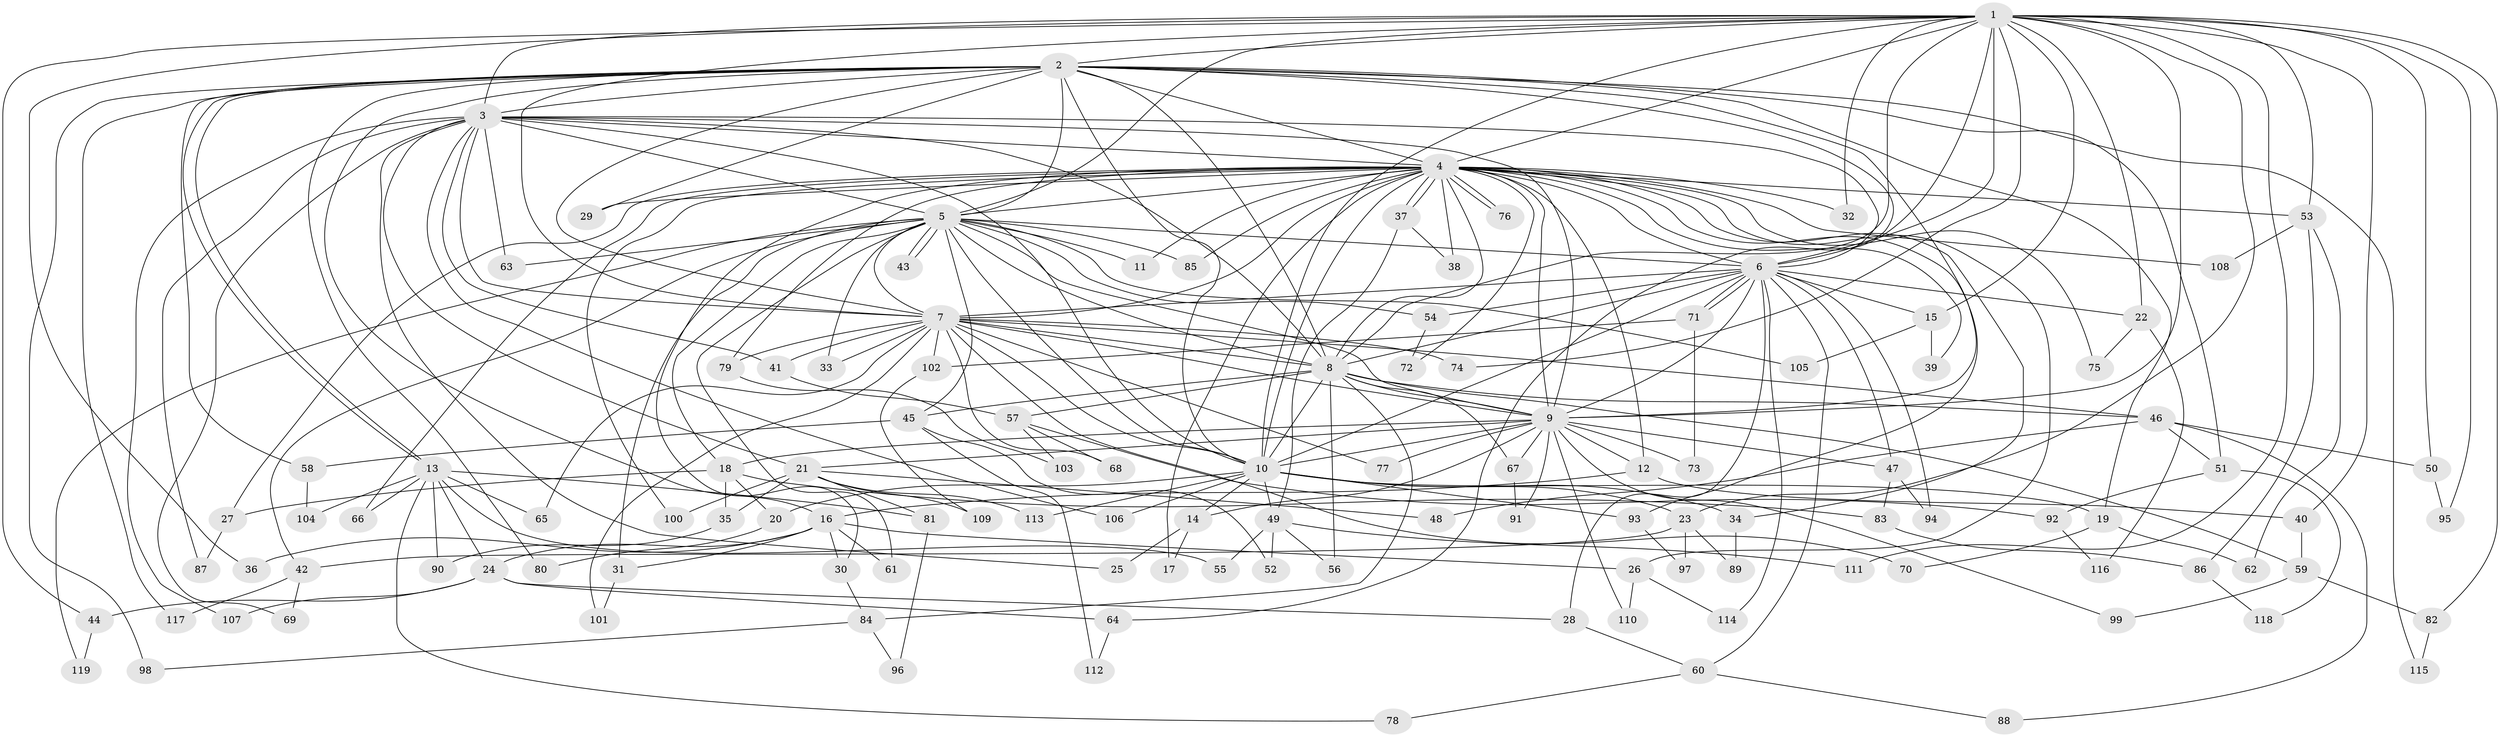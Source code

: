 // Generated by graph-tools (version 1.1) at 2025/01/03/09/25 03:01:30]
// undirected, 119 vertices, 263 edges
graph export_dot {
graph [start="1"]
  node [color=gray90,style=filled];
  1;
  2;
  3;
  4;
  5;
  6;
  7;
  8;
  9;
  10;
  11;
  12;
  13;
  14;
  15;
  16;
  17;
  18;
  19;
  20;
  21;
  22;
  23;
  24;
  25;
  26;
  27;
  28;
  29;
  30;
  31;
  32;
  33;
  34;
  35;
  36;
  37;
  38;
  39;
  40;
  41;
  42;
  43;
  44;
  45;
  46;
  47;
  48;
  49;
  50;
  51;
  52;
  53;
  54;
  55;
  56;
  57;
  58;
  59;
  60;
  61;
  62;
  63;
  64;
  65;
  66;
  67;
  68;
  69;
  70;
  71;
  72;
  73;
  74;
  75;
  76;
  77;
  78;
  79;
  80;
  81;
  82;
  83;
  84;
  85;
  86;
  87;
  88;
  89;
  90;
  91;
  92;
  93;
  94;
  95;
  96;
  97;
  98;
  99;
  100;
  101;
  102;
  103;
  104;
  105;
  106;
  107;
  108;
  109;
  110;
  111;
  112;
  113;
  114;
  115;
  116;
  117;
  118;
  119;
  1 -- 2;
  1 -- 3;
  1 -- 4;
  1 -- 5;
  1 -- 6;
  1 -- 7;
  1 -- 8;
  1 -- 9;
  1 -- 10;
  1 -- 15;
  1 -- 22;
  1 -- 23;
  1 -- 32;
  1 -- 36;
  1 -- 40;
  1 -- 44;
  1 -- 50;
  1 -- 53;
  1 -- 64;
  1 -- 74;
  1 -- 82;
  1 -- 95;
  1 -- 111;
  2 -- 3;
  2 -- 4;
  2 -- 5;
  2 -- 6;
  2 -- 7;
  2 -- 8;
  2 -- 9;
  2 -- 10;
  2 -- 13;
  2 -- 13;
  2 -- 16;
  2 -- 19;
  2 -- 29;
  2 -- 51;
  2 -- 58;
  2 -- 80;
  2 -- 98;
  2 -- 115;
  2 -- 117;
  3 -- 4;
  3 -- 5;
  3 -- 6;
  3 -- 7;
  3 -- 8;
  3 -- 9;
  3 -- 10;
  3 -- 21;
  3 -- 25;
  3 -- 41;
  3 -- 63;
  3 -- 69;
  3 -- 87;
  3 -- 106;
  3 -- 107;
  4 -- 5;
  4 -- 6;
  4 -- 7;
  4 -- 8;
  4 -- 9;
  4 -- 10;
  4 -- 11;
  4 -- 12;
  4 -- 17;
  4 -- 26;
  4 -- 27;
  4 -- 29;
  4 -- 30;
  4 -- 32;
  4 -- 34;
  4 -- 37;
  4 -- 37;
  4 -- 38;
  4 -- 39;
  4 -- 53;
  4 -- 66;
  4 -- 72;
  4 -- 75;
  4 -- 76;
  4 -- 76;
  4 -- 79;
  4 -- 85;
  4 -- 93;
  4 -- 100;
  4 -- 108;
  5 -- 6;
  5 -- 7;
  5 -- 8;
  5 -- 9;
  5 -- 10;
  5 -- 11;
  5 -- 18;
  5 -- 31;
  5 -- 33;
  5 -- 42;
  5 -- 43;
  5 -- 43;
  5 -- 45;
  5 -- 54;
  5 -- 61;
  5 -- 63;
  5 -- 85;
  5 -- 105;
  5 -- 119;
  6 -- 7;
  6 -- 8;
  6 -- 9;
  6 -- 10;
  6 -- 15;
  6 -- 22;
  6 -- 28;
  6 -- 47;
  6 -- 54;
  6 -- 60;
  6 -- 71;
  6 -- 71;
  6 -- 94;
  6 -- 114;
  7 -- 8;
  7 -- 9;
  7 -- 10;
  7 -- 33;
  7 -- 41;
  7 -- 46;
  7 -- 65;
  7 -- 68;
  7 -- 70;
  7 -- 74;
  7 -- 77;
  7 -- 79;
  7 -- 101;
  7 -- 102;
  8 -- 9;
  8 -- 10;
  8 -- 45;
  8 -- 46;
  8 -- 56;
  8 -- 57;
  8 -- 59;
  8 -- 67;
  8 -- 84;
  9 -- 10;
  9 -- 12;
  9 -- 14;
  9 -- 18;
  9 -- 21;
  9 -- 47;
  9 -- 67;
  9 -- 73;
  9 -- 77;
  9 -- 91;
  9 -- 99;
  9 -- 110;
  10 -- 14;
  10 -- 19;
  10 -- 20;
  10 -- 23;
  10 -- 34;
  10 -- 49;
  10 -- 93;
  10 -- 106;
  10 -- 113;
  12 -- 16;
  12 -- 40;
  13 -- 24;
  13 -- 55;
  13 -- 65;
  13 -- 66;
  13 -- 78;
  13 -- 81;
  13 -- 90;
  13 -- 104;
  14 -- 17;
  14 -- 25;
  15 -- 39;
  15 -- 105;
  16 -- 24;
  16 -- 26;
  16 -- 30;
  16 -- 31;
  16 -- 36;
  16 -- 61;
  18 -- 20;
  18 -- 27;
  18 -- 35;
  18 -- 83;
  19 -- 62;
  19 -- 70;
  20 -- 80;
  21 -- 35;
  21 -- 48;
  21 -- 81;
  21 -- 100;
  21 -- 109;
  21 -- 113;
  22 -- 75;
  22 -- 116;
  23 -- 42;
  23 -- 89;
  23 -- 97;
  24 -- 28;
  24 -- 44;
  24 -- 64;
  24 -- 107;
  26 -- 110;
  26 -- 114;
  27 -- 87;
  28 -- 60;
  30 -- 84;
  31 -- 101;
  34 -- 89;
  35 -- 90;
  37 -- 38;
  37 -- 49;
  40 -- 59;
  41 -- 57;
  42 -- 69;
  42 -- 117;
  44 -- 119;
  45 -- 52;
  45 -- 58;
  45 -- 112;
  46 -- 48;
  46 -- 50;
  46 -- 51;
  46 -- 88;
  47 -- 83;
  47 -- 94;
  49 -- 52;
  49 -- 55;
  49 -- 56;
  49 -- 111;
  50 -- 95;
  51 -- 92;
  51 -- 118;
  53 -- 62;
  53 -- 86;
  53 -- 108;
  54 -- 72;
  57 -- 68;
  57 -- 92;
  57 -- 103;
  58 -- 104;
  59 -- 82;
  59 -- 99;
  60 -- 78;
  60 -- 88;
  64 -- 112;
  67 -- 91;
  71 -- 73;
  71 -- 102;
  79 -- 103;
  81 -- 96;
  82 -- 115;
  83 -- 86;
  84 -- 96;
  84 -- 98;
  86 -- 118;
  92 -- 116;
  93 -- 97;
  102 -- 109;
}
